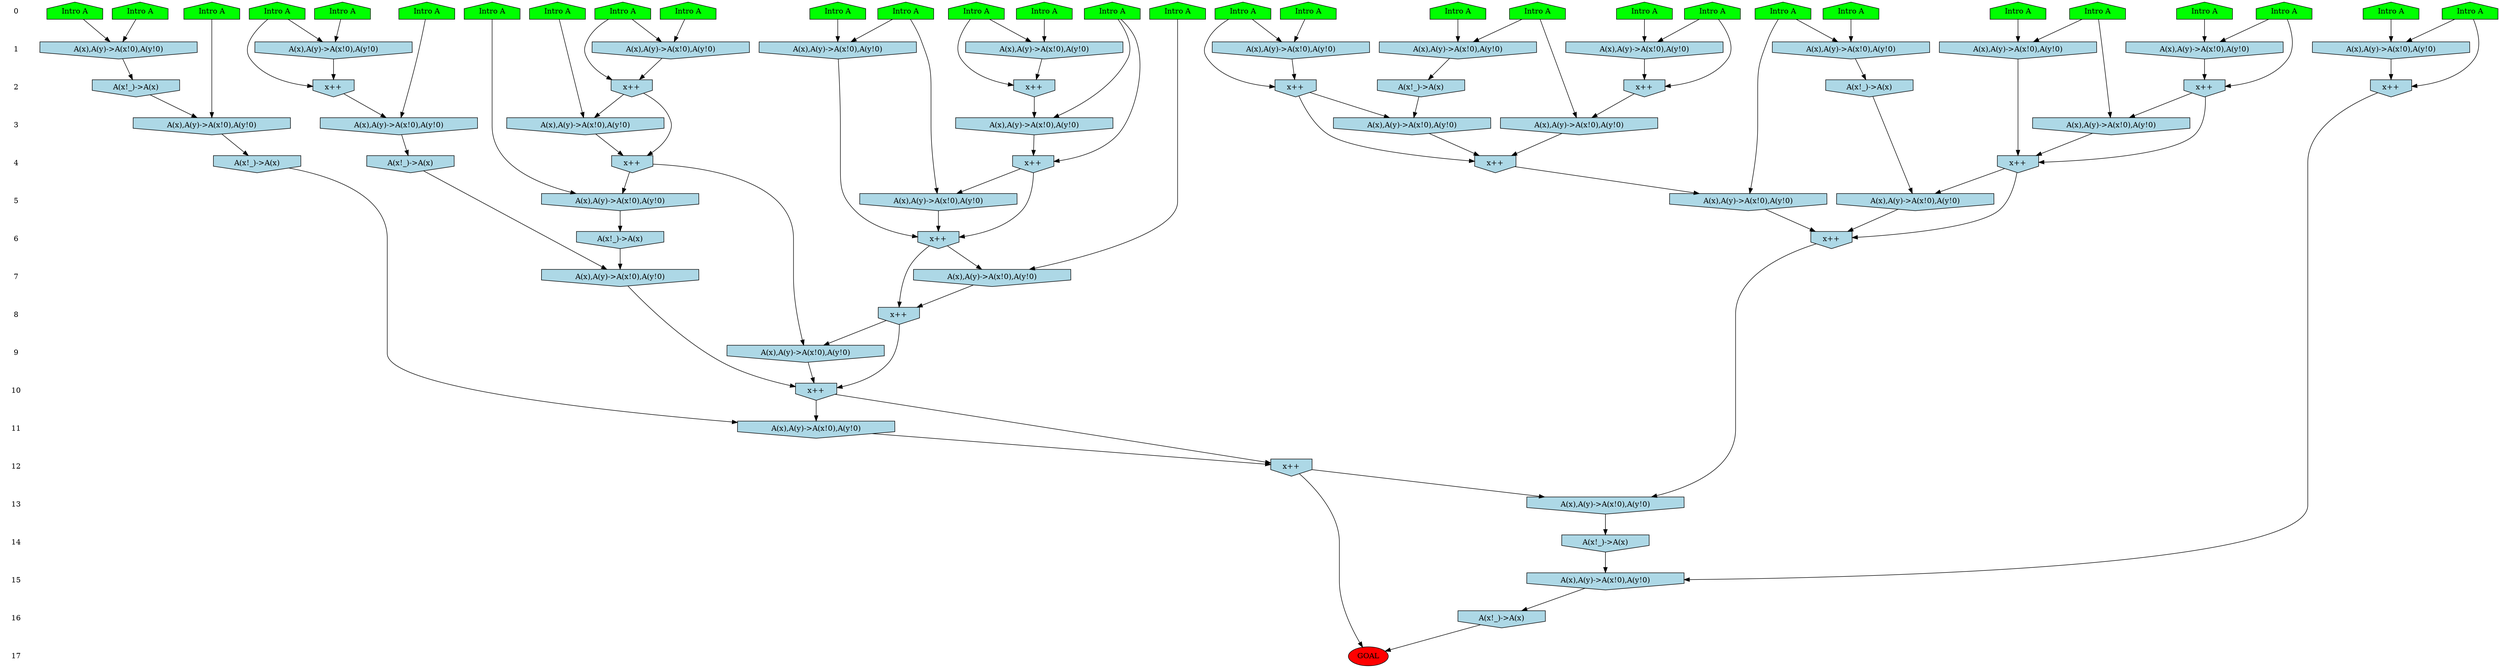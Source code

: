 /* Compression of 1 causal flows obtained in average at 2.952994E+00 t.u */
/* Compressed causal flows were: [949] */
digraph G{
 ranksep=.5 ; 
{ rank = same ; "0" [shape=plaintext] ; node_1 [label ="Intro A", shape=house, style=filled, fillcolor=green] ;
node_2 [label ="Intro A", shape=house, style=filled, fillcolor=green] ;
node_3 [label ="Intro A", shape=house, style=filled, fillcolor=green] ;
node_4 [label ="Intro A", shape=house, style=filled, fillcolor=green] ;
node_5 [label ="Intro A", shape=house, style=filled, fillcolor=green] ;
node_6 [label ="Intro A", shape=house, style=filled, fillcolor=green] ;
node_7 [label ="Intro A", shape=house, style=filled, fillcolor=green] ;
node_8 [label ="Intro A", shape=house, style=filled, fillcolor=green] ;
node_9 [label ="Intro A", shape=house, style=filled, fillcolor=green] ;
node_10 [label ="Intro A", shape=house, style=filled, fillcolor=green] ;
node_11 [label ="Intro A", shape=house, style=filled, fillcolor=green] ;
node_12 [label ="Intro A", shape=house, style=filled, fillcolor=green] ;
node_13 [label ="Intro A", shape=house, style=filled, fillcolor=green] ;
node_14 [label ="Intro A", shape=house, style=filled, fillcolor=green] ;
node_15 [label ="Intro A", shape=house, style=filled, fillcolor=green] ;
node_16 [label ="Intro A", shape=house, style=filled, fillcolor=green] ;
node_17 [label ="Intro A", shape=house, style=filled, fillcolor=green] ;
node_18 [label ="Intro A", shape=house, style=filled, fillcolor=green] ;
node_19 [label ="Intro A", shape=house, style=filled, fillcolor=green] ;
node_20 [label ="Intro A", shape=house, style=filled, fillcolor=green] ;
node_21 [label ="Intro A", shape=house, style=filled, fillcolor=green] ;
node_22 [label ="Intro A", shape=house, style=filled, fillcolor=green] ;
node_23 [label ="Intro A", shape=house, style=filled, fillcolor=green] ;
node_24 [label ="Intro A", shape=house, style=filled, fillcolor=green] ;
node_25 [label ="Intro A", shape=house, style=filled, fillcolor=green] ;
node_26 [label ="Intro A", shape=house, style=filled, fillcolor=green] ;
node_27 [label ="Intro A", shape=house, style=filled, fillcolor=green] ;
node_28 [label ="Intro A", shape=house, style=filled, fillcolor=green] ;
node_29 [label ="Intro A", shape=house, style=filled, fillcolor=green] ;
node_30 [label ="Intro A", shape=house, style=filled, fillcolor=green] ;
}
{ rank = same ; "1" [shape=plaintext] ; node_31 [label="A(x),A(y)->A(x!0),A(y!0)", shape=invhouse, style=filled, fillcolor = lightblue] ;
node_32 [label="A(x),A(y)->A(x!0),A(y!0)", shape=invhouse, style=filled, fillcolor = lightblue] ;
node_33 [label="A(x),A(y)->A(x!0),A(y!0)", shape=invhouse, style=filled, fillcolor = lightblue] ;
node_34 [label="A(x),A(y)->A(x!0),A(y!0)", shape=invhouse, style=filled, fillcolor = lightblue] ;
node_39 [label="A(x),A(y)->A(x!0),A(y!0)", shape=invhouse, style=filled, fillcolor = lightblue] ;
node_40 [label="A(x),A(y)->A(x!0),A(y!0)", shape=invhouse, style=filled, fillcolor = lightblue] ;
node_41 [label="A(x),A(y)->A(x!0),A(y!0)", shape=invhouse, style=filled, fillcolor = lightblue] ;
node_46 [label="A(x),A(y)->A(x!0),A(y!0)", shape=invhouse, style=filled, fillcolor = lightblue] ;
node_49 [label="A(x),A(y)->A(x!0),A(y!0)", shape=invhouse, style=filled, fillcolor = lightblue] ;
node_56 [label="A(x),A(y)->A(x!0),A(y!0)", shape=invhouse, style=filled, fillcolor = lightblue] ;
node_59 [label="A(x),A(y)->A(x!0),A(y!0)", shape=invhouse, style=filled, fillcolor = lightblue] ;
node_72 [label="A(x),A(y)->A(x!0),A(y!0)", shape=invhouse, style=filled, fillcolor = lightblue] ;
}
{ rank = same ; "2" [shape=plaintext] ; node_35 [label="x++", shape=invhouse, style=filled, fillcolor = lightblue] ;
node_36 [label="x++", shape=invhouse, style=filled, fillcolor = lightblue] ;
node_38 [label="x++", shape=invhouse, style=filled, fillcolor = lightblue] ;
node_47 [label="x++", shape=invhouse, style=filled, fillcolor = lightblue] ;
node_48 [label="x++", shape=invhouse, style=filled, fillcolor = lightblue] ;
node_50 [label="A(x!_)->A(x)", shape=invhouse, style=filled, fillcolor = lightblue] ;
node_54 [label="x++", shape=invhouse, style=filled, fillcolor = lightblue] ;
node_60 [label="A(x!_)->A(x)", shape=invhouse, style=filled, fillcolor = lightblue] ;
node_74 [label="A(x!_)->A(x)", shape=invhouse, style=filled, fillcolor = lightblue] ;
node_76 [label="x++", shape=invhouse, style=filled, fillcolor = lightblue] ;
}
{ rank = same ; "3" [shape=plaintext] ; node_37 [label="A(x),A(y)->A(x!0),A(y!0)", shape=invhouse, style=filled, fillcolor = lightblue] ;
node_43 [label="A(x),A(y)->A(x!0),A(y!0)", shape=invhouse, style=filled, fillcolor = lightblue] ;
node_52 [label="A(x),A(y)->A(x!0),A(y!0)", shape=invhouse, style=filled, fillcolor = lightblue] ;
node_55 [label="A(x),A(y)->A(x!0),A(y!0)", shape=invhouse, style=filled, fillcolor = lightblue] ;
node_61 [label="A(x),A(y)->A(x!0),A(y!0)", shape=invhouse, style=filled, fillcolor = lightblue] ;
node_63 [label="A(x),A(y)->A(x!0),A(y!0)", shape=invhouse, style=filled, fillcolor = lightblue] ;
node_65 [label="A(x),A(y)->A(x!0),A(y!0)", shape=invhouse, style=filled, fillcolor = lightblue] ;
}
{ rank = same ; "4" [shape=plaintext] ; node_42 [label="x++", shape=invhouse, style=filled, fillcolor = lightblue] ;
node_44 [label="x++", shape=invhouse, style=filled, fillcolor = lightblue] ;
node_57 [label="A(x!_)->A(x)", shape=invhouse, style=filled, fillcolor = lightblue] ;
node_66 [label="x++", shape=invhouse, style=filled, fillcolor = lightblue] ;
node_67 [label="A(x!_)->A(x)", shape=invhouse, style=filled, fillcolor = lightblue] ;
node_68 [label="x++", shape=invhouse, style=filled, fillcolor = lightblue] ;
}
{ rank = same ; "5" [shape=plaintext] ; node_45 [label="A(x),A(y)->A(x!0),A(y!0)", shape=invhouse, style=filled, fillcolor = lightblue] ;
node_53 [label="A(x),A(y)->A(x!0),A(y!0)", shape=invhouse, style=filled, fillcolor = lightblue] ;
node_75 [label="A(x),A(y)->A(x!0),A(y!0)", shape=invhouse, style=filled, fillcolor = lightblue] ;
node_77 [label="A(x),A(y)->A(x!0),A(y!0)", shape=invhouse, style=filled, fillcolor = lightblue] ;
}
{ rank = same ; "6" [shape=plaintext] ; node_51 [label="A(x!_)->A(x)", shape=invhouse, style=filled, fillcolor = lightblue] ;
node_58 [label="x++", shape=invhouse, style=filled, fillcolor = lightblue] ;
node_78 [label="x++", shape=invhouse, style=filled, fillcolor = lightblue] ;
}
{ rank = same ; "7" [shape=plaintext] ; node_62 [label="A(x),A(y)->A(x!0),A(y!0)", shape=invhouse, style=filled, fillcolor = lightblue] ;
node_70 [label="A(x),A(y)->A(x!0),A(y!0)", shape=invhouse, style=filled, fillcolor = lightblue] ;
}
{ rank = same ; "8" [shape=plaintext] ; node_64 [label="x++", shape=invhouse, style=filled, fillcolor = lightblue] ;
}
{ rank = same ; "9" [shape=plaintext] ; node_69 [label="A(x),A(y)->A(x!0),A(y!0)", shape=invhouse, style=filled, fillcolor = lightblue] ;
}
{ rank = same ; "10" [shape=plaintext] ; node_71 [label="x++", shape=invhouse, style=filled, fillcolor = lightblue] ;
}
{ rank = same ; "11" [shape=plaintext] ; node_73 [label="A(x),A(y)->A(x!0),A(y!0)", shape=invhouse, style=filled, fillcolor = lightblue] ;
}
{ rank = same ; "12" [shape=plaintext] ; node_79 [label="x++", shape=invhouse, style=filled, fillcolor = lightblue] ;
}
{ rank = same ; "13" [shape=plaintext] ; node_80 [label="A(x),A(y)->A(x!0),A(y!0)", shape=invhouse, style=filled, fillcolor = lightblue] ;
}
{ rank = same ; "14" [shape=plaintext] ; node_81 [label="A(x!_)->A(x)", shape=invhouse, style=filled, fillcolor = lightblue] ;
}
{ rank = same ; "15" [shape=plaintext] ; node_82 [label="A(x),A(y)->A(x!0),A(y!0)", shape=invhouse, style=filled, fillcolor = lightblue] ;
}
{ rank = same ; "16" [shape=plaintext] ; node_83 [label="A(x!_)->A(x)", shape=invhouse, style=filled, fillcolor = lightblue] ;
}
{ rank = same ; "17" [shape=plaintext] ; node_84 [label ="GOAL", style=filled, fillcolor=red] ;
}
"0" -> "1" [style="invis"]; 
"1" -> "2" [style="invis"]; 
"2" -> "3" [style="invis"]; 
"3" -> "4" [style="invis"]; 
"4" -> "5" [style="invis"]; 
"5" -> "6" [style="invis"]; 
"6" -> "7" [style="invis"]; 
"7" -> "8" [style="invis"]; 
"8" -> "9" [style="invis"]; 
"9" -> "10" [style="invis"]; 
"10" -> "11" [style="invis"]; 
"11" -> "12" [style="invis"]; 
"12" -> "13" [style="invis"]; 
"13" -> "14" [style="invis"]; 
"14" -> "15" [style="invis"]; 
"15" -> "16" [style="invis"]; 
"16" -> "17" [style="invis"]; 
node_20 -> node_31
node_24 -> node_31
node_3 -> node_32
node_30 -> node_32
node_4 -> node_33
node_23 -> node_33
node_22 -> node_34
node_25 -> node_34
node_20 -> node_35
node_31 -> node_35
node_4 -> node_36
node_33 -> node_36
node_9 -> node_37
node_36 -> node_37
node_22 -> node_38
node_34 -> node_38
node_8 -> node_39
node_27 -> node_39
node_12 -> node_40
node_21 -> node_40
node_7 -> node_41
node_18 -> node_41
node_36 -> node_42
node_37 -> node_42
node_26 -> node_43
node_35 -> node_43
node_26 -> node_44
node_43 -> node_44
node_2 -> node_45
node_42 -> node_45
node_6 -> node_46
node_17 -> node_46
node_27 -> node_47
node_39 -> node_47
node_7 -> node_48
node_41 -> node_48
node_13 -> node_49
node_29 -> node_49
node_32 -> node_50
node_45 -> node_51
node_5 -> node_52
node_47 -> node_52
node_13 -> node_53
node_44 -> node_53
node_6 -> node_54
node_46 -> node_54
node_14 -> node_55
node_50 -> node_55
node_5 -> node_56
node_19 -> node_56
node_55 -> node_57
node_44 -> node_58
node_49 -> node_58
node_53 -> node_58
node_1 -> node_59
node_11 -> node_59
node_40 -> node_60
node_16 -> node_61
node_48 -> node_61
node_10 -> node_62
node_58 -> node_62
node_38 -> node_63
node_60 -> node_63
node_58 -> node_64
node_62 -> node_64
node_12 -> node_65
node_54 -> node_65
node_47 -> node_66
node_52 -> node_66
node_56 -> node_66
node_61 -> node_67
node_38 -> node_68
node_63 -> node_68
node_65 -> node_68
node_42 -> node_69
node_64 -> node_69
node_51 -> node_70
node_67 -> node_70
node_64 -> node_71
node_69 -> node_71
node_70 -> node_71
node_15 -> node_72
node_28 -> node_72
node_57 -> node_73
node_71 -> node_73
node_59 -> node_74
node_11 -> node_75
node_68 -> node_75
node_15 -> node_76
node_72 -> node_76
node_66 -> node_77
node_74 -> node_77
node_66 -> node_78
node_75 -> node_78
node_77 -> node_78
node_71 -> node_79
node_73 -> node_79
node_78 -> node_80
node_79 -> node_80
node_80 -> node_81
node_76 -> node_82
node_81 -> node_82
node_82 -> node_83
node_79 -> node_84
node_83 -> node_84
}
/*
 Dot generation time: 0.000000
*/